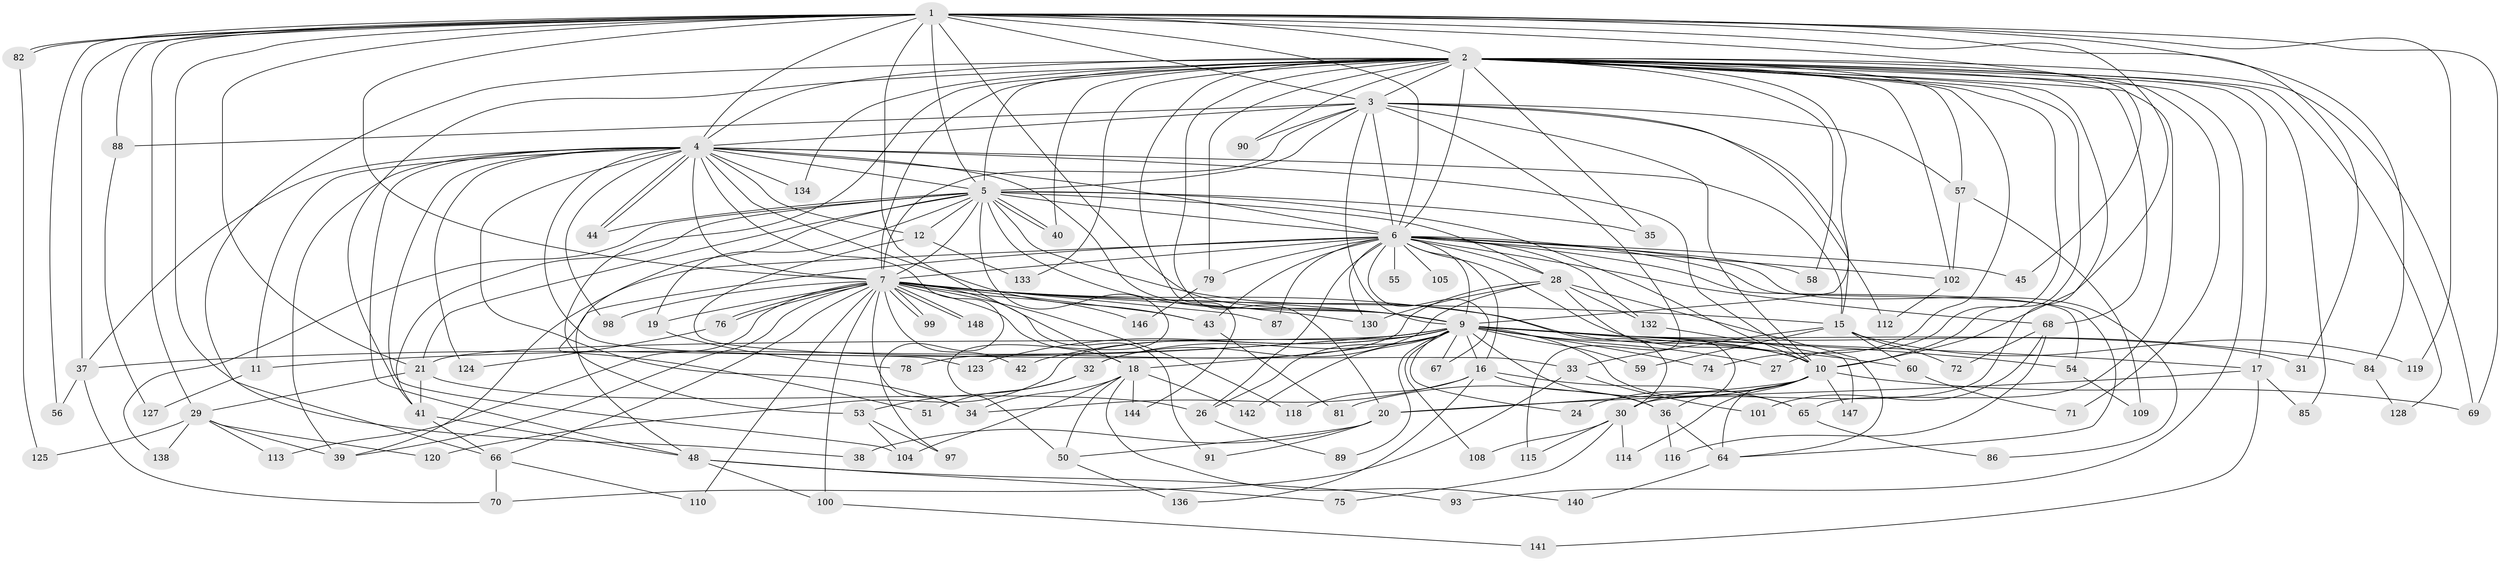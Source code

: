 // original degree distribution, {24: 0.013513513513513514, 32: 0.006756756756756757, 13: 0.006756756756756757, 23: 0.006756756756756757, 17: 0.013513513513513514, 34: 0.006756756756756757, 27: 0.006756756756756757, 33: 0.006756756756756757, 3: 0.1554054054054054, 4: 0.10810810810810811, 5: 0.08108108108108109, 8: 0.006756756756756757, 6: 0.033783783783783786, 2: 0.5405405405405406, 7: 0.006756756756756757}
// Generated by graph-tools (version 1.1) at 2025/41/03/06/25 10:41:32]
// undirected, 112 vertices, 267 edges
graph export_dot {
graph [start="1"]
  node [color=gray90,style=filled];
  1 [super="+135"];
  2 [super="+22"];
  3 [super="+13"];
  4 [super="+77"];
  5 [super="+14"];
  6 [super="+8"];
  7 [super="+106"];
  9 [super="+23"];
  10 [super="+95"];
  11;
  12;
  15 [super="+25"];
  16 [super="+61"];
  17;
  18 [super="+49"];
  19;
  20;
  21 [super="+129"];
  24;
  26 [super="+83"];
  27;
  28 [super="+73"];
  29 [super="+92"];
  30 [super="+47"];
  31;
  32;
  33 [super="+143"];
  34 [super="+62"];
  35;
  36 [super="+126"];
  37;
  38;
  39 [super="+46"];
  40 [super="+117"];
  41 [super="+63"];
  42;
  43 [super="+103"];
  44 [super="+145"];
  45;
  48 [super="+52"];
  50 [super="+131"];
  51;
  53;
  54;
  55 [super="+94"];
  56;
  57;
  58;
  59;
  60;
  64 [super="+96"];
  65 [super="+121"];
  66 [super="+107"];
  67;
  68;
  69 [super="+80"];
  70;
  71;
  72;
  74;
  75;
  76;
  78;
  79;
  81;
  82;
  84;
  85;
  86;
  87 [super="+122"];
  88;
  89;
  90;
  91;
  93;
  97;
  98;
  99;
  100;
  101;
  102 [super="+137"];
  104 [super="+111"];
  105;
  108;
  109;
  110;
  112;
  113;
  114;
  115;
  116;
  118;
  119;
  120;
  123;
  124;
  125;
  127;
  128;
  130 [super="+139"];
  132;
  133;
  134;
  136;
  138;
  140;
  141;
  142;
  144;
  146;
  147;
  148;
  1 -- 2 [weight=2];
  1 -- 3;
  1 -- 4;
  1 -- 5;
  1 -- 6 [weight=2];
  1 -- 7;
  1 -- 9;
  1 -- 10;
  1 -- 21;
  1 -- 29;
  1 -- 31;
  1 -- 38;
  1 -- 45;
  1 -- 56;
  1 -- 69;
  1 -- 82;
  1 -- 82;
  1 -- 84;
  1 -- 88;
  1 -- 119;
  1 -- 37;
  1 -- 18;
  2 -- 3;
  2 -- 4;
  2 -- 5;
  2 -- 6 [weight=2];
  2 -- 7;
  2 -- 9;
  2 -- 10;
  2 -- 17;
  2 -- 20;
  2 -- 27;
  2 -- 30;
  2 -- 35;
  2 -- 41;
  2 -- 53;
  2 -- 65;
  2 -- 66;
  2 -- 68;
  2 -- 69;
  2 -- 71;
  2 -- 74;
  2 -- 79;
  2 -- 85;
  2 -- 90;
  2 -- 93;
  2 -- 128;
  2 -- 133;
  2 -- 134;
  2 -- 144;
  2 -- 102;
  2 -- 57;
  2 -- 58;
  2 -- 40;
  3 -- 4;
  3 -- 5;
  3 -- 6 [weight=3];
  3 -- 7;
  3 -- 9;
  3 -- 10;
  3 -- 88;
  3 -- 90;
  3 -- 115;
  3 -- 112;
  3 -- 57;
  3 -- 15;
  4 -- 5 [weight=2];
  4 -- 6 [weight=2];
  4 -- 7;
  4 -- 9;
  4 -- 10;
  4 -- 11;
  4 -- 12;
  4 -- 37;
  4 -- 39;
  4 -- 44;
  4 -- 44;
  4 -- 48;
  4 -- 98;
  4 -- 104;
  4 -- 123;
  4 -- 134;
  4 -- 124;
  4 -- 97;
  4 -- 43;
  4 -- 34;
  4 -- 15;
  5 -- 6 [weight=3];
  5 -- 7;
  5 -- 9;
  5 -- 10;
  5 -- 12;
  5 -- 19;
  5 -- 28;
  5 -- 30;
  5 -- 35;
  5 -- 40;
  5 -- 40;
  5 -- 50;
  5 -- 51;
  5 -- 138;
  5 -- 41;
  5 -- 21;
  5 -- 44;
  6 -- 7 [weight=2];
  6 -- 9 [weight=2];
  6 -- 10 [weight=2];
  6 -- 28;
  6 -- 43;
  6 -- 48;
  6 -- 55 [weight=3];
  6 -- 64;
  6 -- 68;
  6 -- 87 [weight=2];
  6 -- 132;
  6 -- 67;
  6 -- 79;
  6 -- 16;
  6 -- 86;
  6 -- 26;
  6 -- 102;
  6 -- 105;
  6 -- 45;
  6 -- 54;
  6 -- 58;
  6 -- 39;
  6 -- 130;
  7 -- 9 [weight=2];
  7 -- 10;
  7 -- 15;
  7 -- 18;
  7 -- 19;
  7 -- 34;
  7 -- 39;
  7 -- 42;
  7 -- 43 [weight=2];
  7 -- 76;
  7 -- 76;
  7 -- 91;
  7 -- 98;
  7 -- 99;
  7 -- 99;
  7 -- 100;
  7 -- 110;
  7 -- 113;
  7 -- 118;
  7 -- 130;
  7 -- 146;
  7 -- 148;
  7 -- 148;
  7 -- 66;
  7 -- 87;
  9 -- 10;
  9 -- 11;
  9 -- 16;
  9 -- 17;
  9 -- 18;
  9 -- 21;
  9 -- 24;
  9 -- 26;
  9 -- 27;
  9 -- 31;
  9 -- 36;
  9 -- 37;
  9 -- 42;
  9 -- 54;
  9 -- 59;
  9 -- 60;
  9 -- 65;
  9 -- 67;
  9 -- 74;
  9 -- 84;
  9 -- 89;
  9 -- 108;
  9 -- 123;
  9 -- 142;
  9 -- 32;
  9 -- 120;
  10 -- 24;
  10 -- 64;
  10 -- 81;
  10 -- 114;
  10 -- 147;
  10 -- 20;
  10 -- 30;
  10 -- 69;
  11 -- 127;
  12 -- 33;
  12 -- 133;
  15 -- 33;
  15 -- 59;
  15 -- 60;
  15 -- 72;
  15 -- 119;
  16 -- 36;
  16 -- 136;
  16 -- 34;
  16 -- 118;
  16 -- 65;
  17 -- 20;
  17 -- 85;
  17 -- 141;
  18 -- 34;
  18 -- 140;
  18 -- 142;
  18 -- 144;
  18 -- 50;
  18 -- 104;
  19 -- 78;
  20 -- 38;
  20 -- 91;
  20 -- 50;
  21 -- 29;
  21 -- 41;
  21 -- 26;
  26 -- 89;
  28 -- 32;
  28 -- 78;
  28 -- 130;
  28 -- 132;
  28 -- 64;
  28 -- 36;
  29 -- 113;
  29 -- 125;
  29 -- 138;
  29 -- 120;
  29 -- 39;
  30 -- 114;
  30 -- 115;
  30 -- 75;
  30 -- 108;
  32 -- 51;
  32 -- 53;
  33 -- 101;
  33 -- 70;
  36 -- 116;
  36 -- 64;
  37 -- 56;
  37 -- 70;
  41 -- 66;
  41 -- 48;
  43 -- 81;
  48 -- 75;
  48 -- 100;
  48 -- 93;
  50 -- 136;
  53 -- 97;
  53 -- 104;
  54 -- 109;
  57 -- 109;
  57 -- 102;
  60 -- 71;
  64 -- 140;
  65 -- 86;
  66 -- 70;
  66 -- 110;
  68 -- 72;
  68 -- 101;
  68 -- 116;
  76 -- 124;
  79 -- 146;
  82 -- 125;
  84 -- 128;
  88 -- 127;
  100 -- 141;
  102 -- 112;
  132 -- 147;
}
